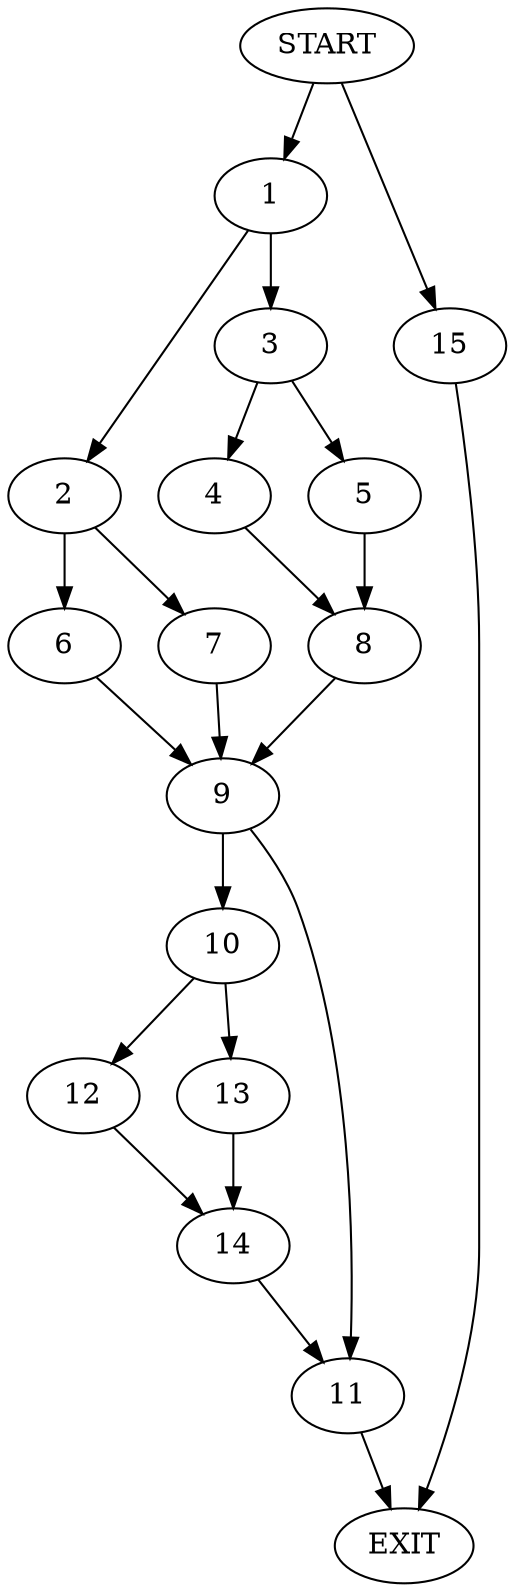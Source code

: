 digraph {
0 [label="START"]
16 [label="EXIT"]
0 -> 1
1 -> 2
1 -> 3
3 -> 4
3 -> 5
2 -> 6
2 -> 7
4 -> 8
5 -> 8
8 -> 9
9 -> 10
9 -> 11
7 -> 9
6 -> 9
11 -> 16
10 -> 12
10 -> 13
12 -> 14
13 -> 14
14 -> 11
0 -> 15
15 -> 16
}

